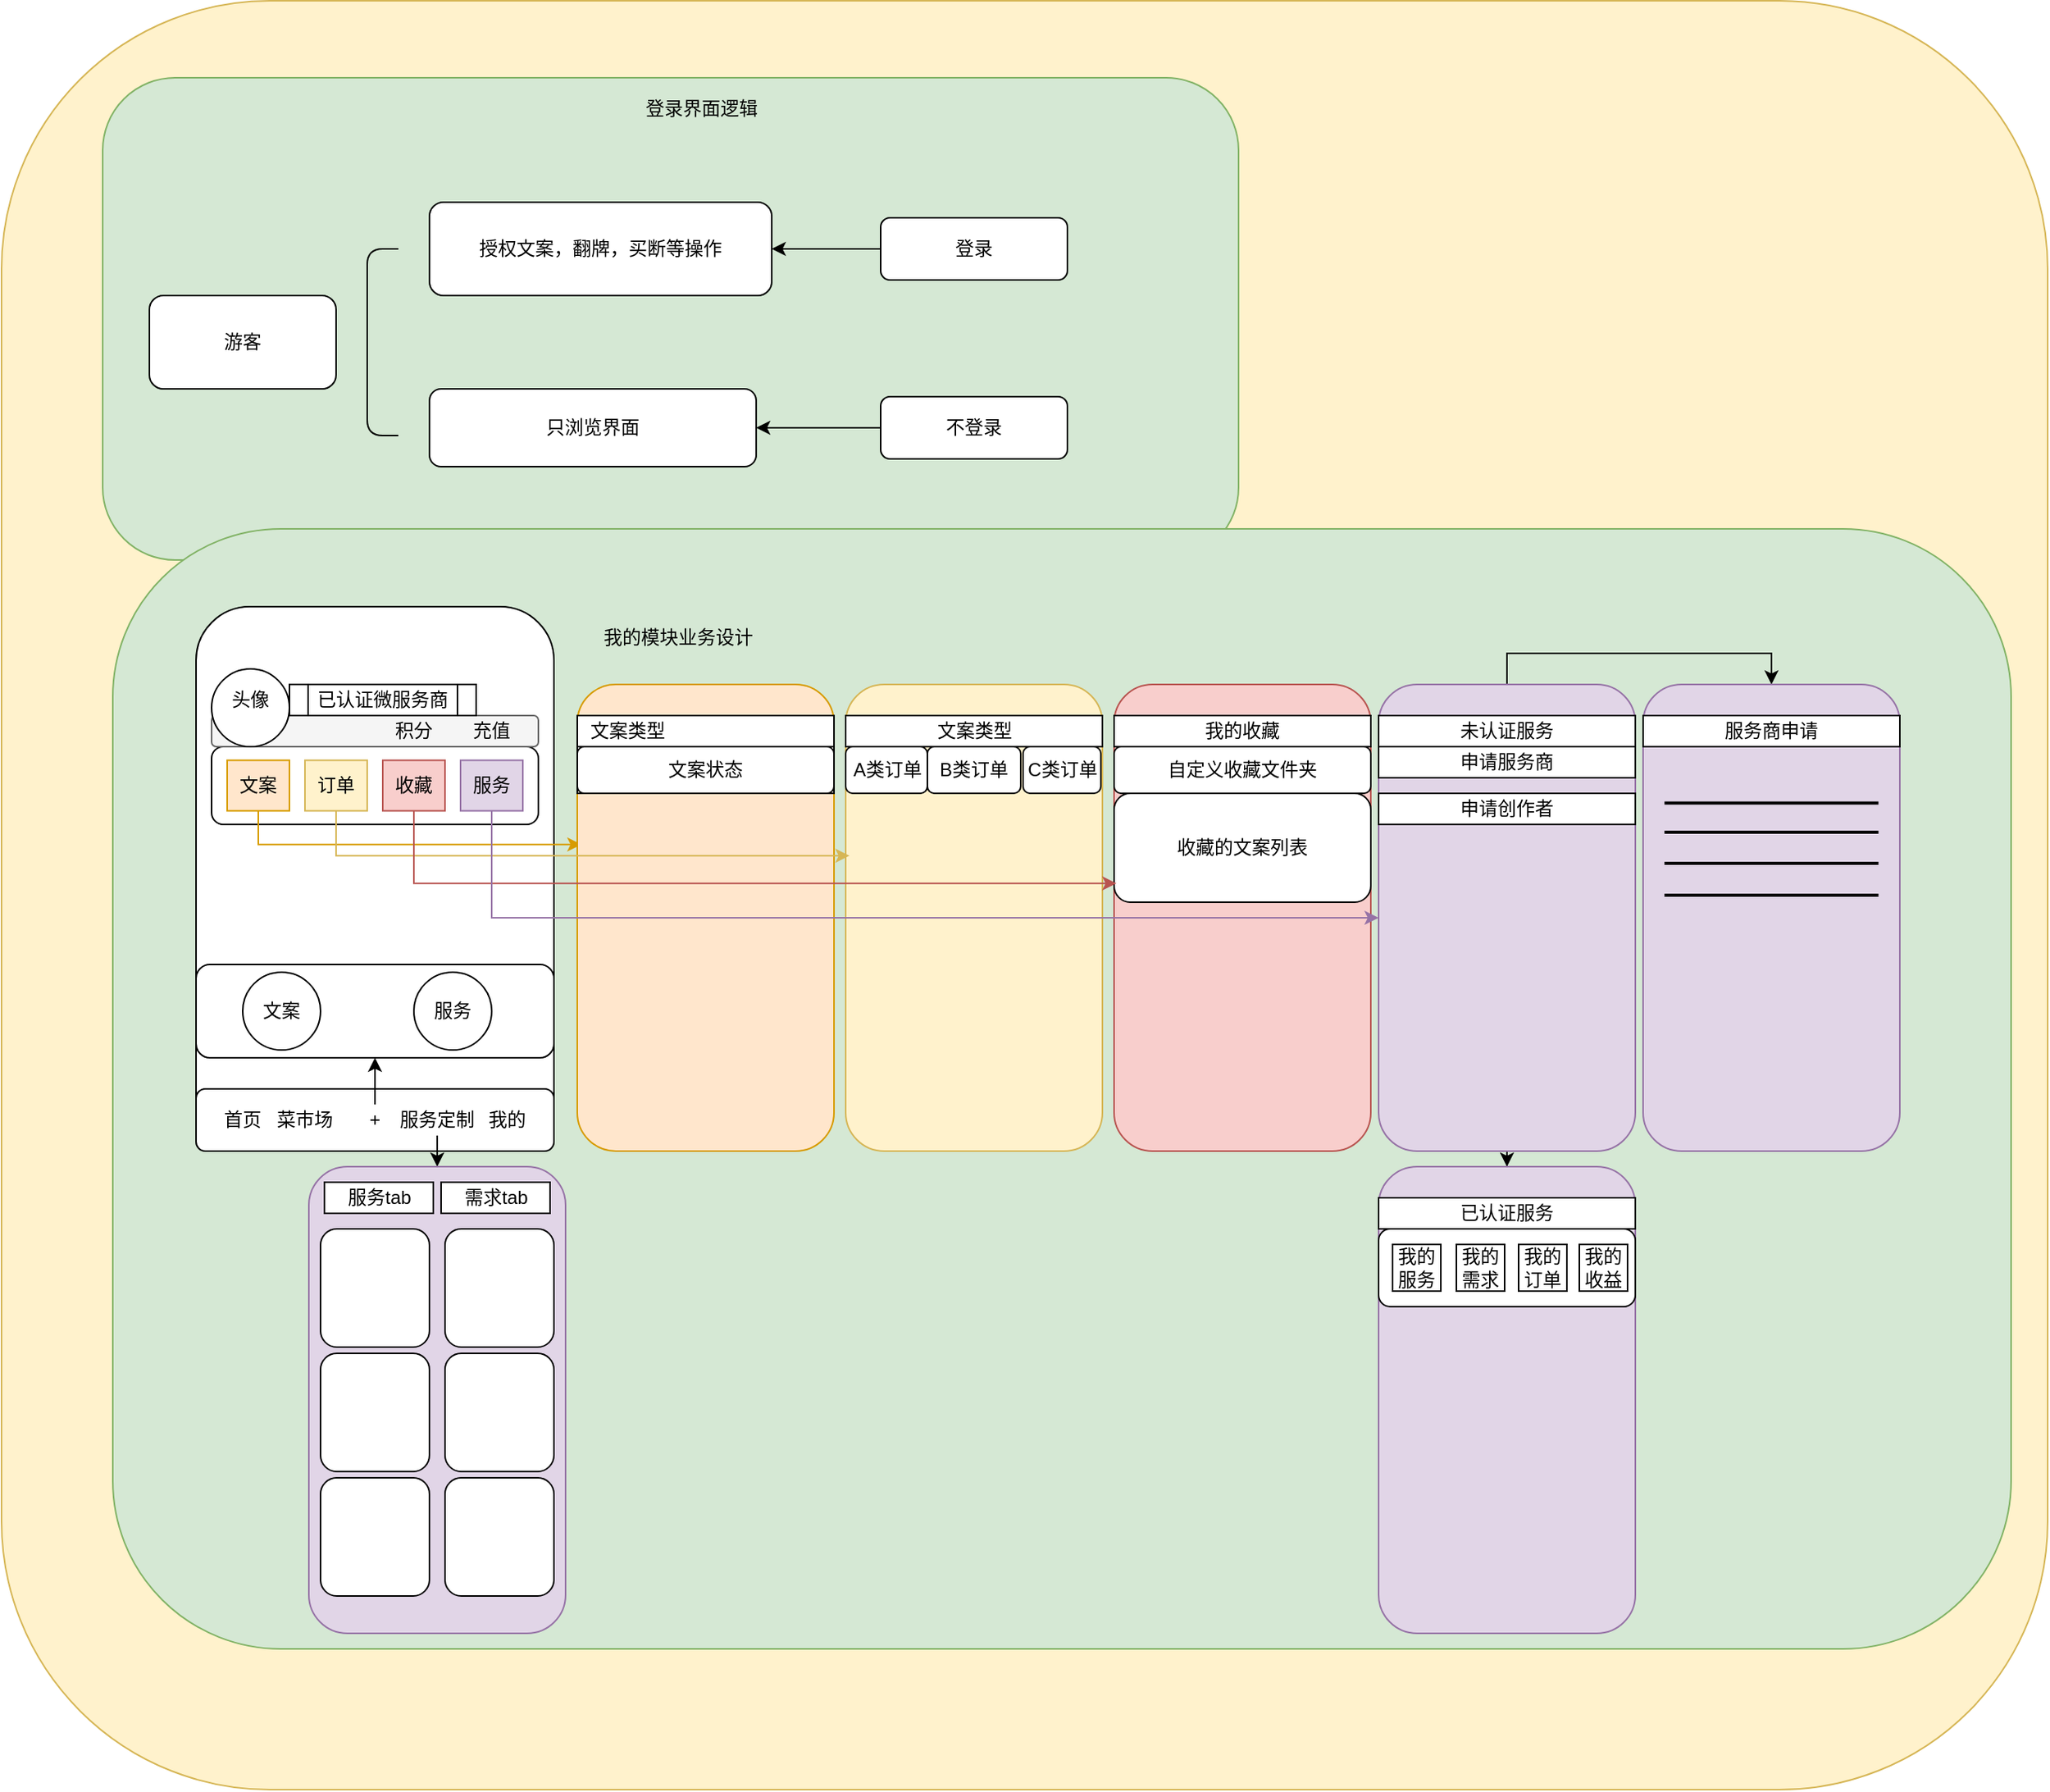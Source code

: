<mxfile version="14.7.6" type="github">
  <diagram id="07fea595-8f29-1299-0266-81d95cde20df" name="Page-1">
    <mxGraphModel dx="618" dy="-477" grid="1" gridSize="10" guides="1" tooltips="1" connect="1" arrows="1" fold="1" page="1" pageScale="1" pageWidth="1169" pageHeight="827" background="none" math="0" shadow="0">
      <root>
        <mxCell id="0" />
        <mxCell id="1" parent="0" />
        <mxCell id="9OYX71JQAfHZlVF2eXPs-110" value="" style="rounded=1;whiteSpace=wrap;html=1;strokeWidth=1;fillColor=#fff2cc;strokeColor=#d6b656;" parent="1" vertex="1">
          <mxGeometry x="155" y="860.5" width="1315" height="1150" as="geometry" />
        </mxCell>
        <mxCell id="9OYX71JQAfHZlVF2eXPs-16" value="" style="rounded=1;whiteSpace=wrap;html=1;fillColor=#d5e8d4;strokeColor=#82b366;" parent="1" vertex="1">
          <mxGeometry x="220" y="910" width="730" height="310" as="geometry" />
        </mxCell>
        <mxCell id="9OYX71JQAfHZlVF2eXPs-3" value="游客" style="rounded=1;whiteSpace=wrap;html=1;" parent="1" vertex="1">
          <mxGeometry x="250" y="1050" width="120" height="60" as="geometry" />
        </mxCell>
        <mxCell id="9OYX71JQAfHZlVF2eXPs-4" value="只浏览界面" style="rounded=1;whiteSpace=wrap;html=1;" parent="1" vertex="1">
          <mxGeometry x="430" y="1110" width="210" height="50" as="geometry" />
        </mxCell>
        <mxCell id="9OYX71JQAfHZlVF2eXPs-5" value="授权文案，翻牌，买断等操作" style="rounded=1;whiteSpace=wrap;html=1;" parent="1" vertex="1">
          <mxGeometry x="430" y="990" width="220" height="60" as="geometry" />
        </mxCell>
        <mxCell id="9OYX71JQAfHZlVF2eXPs-14" style="edgeStyle=orthogonalEdgeStyle;rounded=0;orthogonalLoop=1;jettySize=auto;html=1;" parent="1" source="9OYX71JQAfHZlVF2eXPs-6" target="9OYX71JQAfHZlVF2eXPs-5" edge="1">
          <mxGeometry relative="1" as="geometry" />
        </mxCell>
        <mxCell id="9OYX71JQAfHZlVF2eXPs-6" value="登录" style="rounded=1;whiteSpace=wrap;html=1;" parent="1" vertex="1">
          <mxGeometry x="720" y="1000" width="120" height="40" as="geometry" />
        </mxCell>
        <mxCell id="9OYX71JQAfHZlVF2eXPs-7" value="" style="shape=curlyBracket;whiteSpace=wrap;html=1;rounded=1;size=0;" parent="1" vertex="1">
          <mxGeometry x="390" y="1020" width="20" height="120" as="geometry" />
        </mxCell>
        <mxCell id="9OYX71JQAfHZlVF2eXPs-15" style="edgeStyle=orthogonalEdgeStyle;rounded=0;orthogonalLoop=1;jettySize=auto;html=1;" parent="1" source="9OYX71JQAfHZlVF2eXPs-9" target="9OYX71JQAfHZlVF2eXPs-4" edge="1">
          <mxGeometry relative="1" as="geometry" />
        </mxCell>
        <mxCell id="9OYX71JQAfHZlVF2eXPs-9" value="不登录" style="rounded=1;whiteSpace=wrap;html=1;" parent="1" vertex="1">
          <mxGeometry x="720" y="1115" width="120" height="40" as="geometry" />
        </mxCell>
        <mxCell id="9OYX71JQAfHZlVF2eXPs-17" value="登录界面逻辑" style="text;html=1;strokeColor=none;fillColor=none;align=center;verticalAlign=middle;whiteSpace=wrap;rounded=0;strokeWidth=15;" parent="1" vertex="1">
          <mxGeometry x="530" y="910" width="150" height="40" as="geometry" />
        </mxCell>
        <mxCell id="9OYX71JQAfHZlVF2eXPs-22" value="" style="rounded=1;whiteSpace=wrap;html=1;strokeWidth=1;fillColor=#d5e8d4;strokeColor=#82b366;" parent="1" vertex="1">
          <mxGeometry x="226.5" y="1200" width="1220" height="720" as="geometry" />
        </mxCell>
        <mxCell id="9OYX71JQAfHZlVF2eXPs-23" value="我的模块业务设计" style="text;html=1;strokeColor=none;fillColor=none;align=center;verticalAlign=middle;whiteSpace=wrap;rounded=0;" parent="1" vertex="1">
          <mxGeometry x="535" y="1260" width="110" height="20" as="geometry" />
        </mxCell>
        <mxCell id="9OYX71JQAfHZlVF2eXPs-25" value="" style="rounded=1;whiteSpace=wrap;html=1;strokeWidth=1;" parent="1" vertex="1">
          <mxGeometry x="280" y="1250" width="230" height="350" as="geometry" />
        </mxCell>
        <mxCell id="9OYX71JQAfHZlVF2eXPs-26" value="" style="rounded=1;whiteSpace=wrap;html=1;strokeWidth=1;" parent="1" vertex="1">
          <mxGeometry x="290" y="1340" width="210" height="50" as="geometry" />
        </mxCell>
        <mxCell id="9OYX71JQAfHZlVF2eXPs-63" style="edgeStyle=orthogonalEdgeStyle;rounded=0;orthogonalLoop=1;jettySize=auto;html=1;exitX=0.5;exitY=1;exitDx=0;exitDy=0;entryX=0.016;entryY=0.343;entryDx=0;entryDy=0;entryPerimeter=0;fillColor=#ffe6cc;strokeColor=#d79b00;" parent="1" source="9OYX71JQAfHZlVF2eXPs-27" target="9OYX71JQAfHZlVF2eXPs-47" edge="1">
          <mxGeometry relative="1" as="geometry" />
        </mxCell>
        <mxCell id="9OYX71JQAfHZlVF2eXPs-27" value="" style="rounded=0;whiteSpace=wrap;html=1;strokeWidth=1;fillColor=#ffe6cc;strokeColor=#d79b00;" parent="1" vertex="1">
          <mxGeometry x="300" y="1348.75" width="40" height="32.5" as="geometry" />
        </mxCell>
        <mxCell id="9OYX71JQAfHZlVF2eXPs-28" value="" style="rounded=0;whiteSpace=wrap;html=1;strokeWidth=1;fillColor=#fff2cc;strokeColor=#d6b656;" parent="1" vertex="1">
          <mxGeometry x="350" y="1348.75" width="40" height="32.5" as="geometry" />
        </mxCell>
        <mxCell id="9OYX71JQAfHZlVF2eXPs-29" value="" style="rounded=0;whiteSpace=wrap;html=1;strokeWidth=1;fillColor=#f8cecc;strokeColor=#b85450;" parent="1" vertex="1">
          <mxGeometry x="400" y="1348.75" width="40" height="32.5" as="geometry" />
        </mxCell>
        <mxCell id="9OYX71JQAfHZlVF2eXPs-30" value="服务" style="rounded=0;whiteSpace=wrap;html=1;strokeWidth=1;fillColor=#e1d5e7;strokeColor=#9673a6;" parent="1" vertex="1">
          <mxGeometry x="450" y="1348.75" width="40" height="32.5" as="geometry" />
        </mxCell>
        <mxCell id="9OYX71JQAfHZlVF2eXPs-31" value="文案" style="text;html=1;strokeColor=none;fillColor=none;align=center;verticalAlign=middle;whiteSpace=wrap;rounded=0;" parent="1" vertex="1">
          <mxGeometry x="300" y="1355" width="40" height="20" as="geometry" />
        </mxCell>
        <mxCell id="9OYX71JQAfHZlVF2eXPs-32" value="订单" style="text;html=1;strokeColor=none;fillColor=none;align=center;verticalAlign=middle;whiteSpace=wrap;rounded=0;" parent="1" vertex="1">
          <mxGeometry x="350" y="1355" width="40" height="20" as="geometry" />
        </mxCell>
        <mxCell id="9OYX71JQAfHZlVF2eXPs-33" value="收藏" style="text;html=1;strokeColor=none;fillColor=none;align=center;verticalAlign=middle;whiteSpace=wrap;rounded=0;" parent="1" vertex="1">
          <mxGeometry x="400" y="1355" width="40" height="20" as="geometry" />
        </mxCell>
        <mxCell id="9OYX71JQAfHZlVF2eXPs-35" value="" style="rounded=1;whiteSpace=wrap;html=1;strokeWidth=1;fillColor=#f5f5f5;strokeColor=#666666;fontColor=#333333;" parent="1" vertex="1">
          <mxGeometry x="290" y="1320" width="210" height="20" as="geometry" />
        </mxCell>
        <mxCell id="9OYX71JQAfHZlVF2eXPs-36" value="积分" style="text;html=1;strokeColor=none;fillColor=none;align=center;verticalAlign=middle;whiteSpace=wrap;rounded=0;" parent="1" vertex="1">
          <mxGeometry x="400" y="1320" width="40" height="20" as="geometry" />
        </mxCell>
        <mxCell id="9OYX71JQAfHZlVF2eXPs-37" value="充值" style="text;html=1;strokeColor=none;fillColor=none;align=center;verticalAlign=middle;whiteSpace=wrap;rounded=0;" parent="1" vertex="1">
          <mxGeometry x="450" y="1320" width="40" height="20" as="geometry" />
        </mxCell>
        <mxCell id="9OYX71JQAfHZlVF2eXPs-39" value="" style="ellipse;whiteSpace=wrap;html=1;aspect=fixed;strokeWidth=1;" parent="1" vertex="1">
          <mxGeometry x="290" y="1290" width="50" height="50" as="geometry" />
        </mxCell>
        <mxCell id="9OYX71JQAfHZlVF2eXPs-40" value="头像" style="text;html=1;strokeColor=none;fillColor=none;align=center;verticalAlign=middle;whiteSpace=wrap;rounded=0;" parent="1" vertex="1">
          <mxGeometry x="295" y="1300" width="40" height="20" as="geometry" />
        </mxCell>
        <mxCell id="9OYX71JQAfHZlVF2eXPs-47" value="" style="rounded=1;whiteSpace=wrap;html=1;strokeWidth=1;fillColor=#ffe6cc;strokeColor=#d79b00;" parent="1" vertex="1">
          <mxGeometry x="525" y="1300" width="165" height="300" as="geometry" />
        </mxCell>
        <mxCell id="9OYX71JQAfHZlVF2eXPs-48" value="" style="rounded=0;whiteSpace=wrap;html=1;strokeWidth=1;" parent="1" vertex="1">
          <mxGeometry x="525" y="1320" width="165" height="20" as="geometry" />
        </mxCell>
        <mxCell id="9OYX71JQAfHZlVF2eXPs-49" value="文案类型" style="text;html=1;strokeColor=none;fillColor=none;align=center;verticalAlign=middle;whiteSpace=wrap;rounded=0;" parent="1" vertex="1">
          <mxGeometry x="525" y="1320" width="65" height="20" as="geometry" />
        </mxCell>
        <mxCell id="9OYX71JQAfHZlVF2eXPs-52" value="" style="rounded=0;whiteSpace=wrap;html=1;strokeWidth=1;" parent="1" vertex="1">
          <mxGeometry x="525" y="1340" width="165" height="30" as="geometry" />
        </mxCell>
        <mxCell id="9OYX71JQAfHZlVF2eXPs-53" value="文案状态" style="rounded=1;whiteSpace=wrap;html=1;strokeWidth=1;" parent="1" vertex="1">
          <mxGeometry x="525" y="1340" width="165" height="30" as="geometry" />
        </mxCell>
        <mxCell id="9OYX71JQAfHZlVF2eXPs-56" value="" style="rounded=1;whiteSpace=wrap;html=1;strokeWidth=1;" parent="1" vertex="1">
          <mxGeometry x="280" y="1560" width="230" height="40" as="geometry" />
        </mxCell>
        <mxCell id="9OYX71JQAfHZlVF2eXPs-57" value="首页" style="text;html=1;strokeColor=none;fillColor=none;align=center;verticalAlign=middle;whiteSpace=wrap;rounded=0;" parent="1" vertex="1">
          <mxGeometry x="290" y="1570" width="40" height="20" as="geometry" />
        </mxCell>
        <mxCell id="9OYX71JQAfHZlVF2eXPs-58" value="菜市场" style="text;html=1;strokeColor=none;fillColor=none;align=center;verticalAlign=middle;whiteSpace=wrap;rounded=0;" parent="1" vertex="1">
          <mxGeometry x="330" y="1570" width="40" height="20" as="geometry" />
        </mxCell>
        <mxCell id="9OYX71JQAfHZlVF2eXPs-104" style="edgeStyle=orthogonalEdgeStyle;rounded=0;orthogonalLoop=1;jettySize=auto;html=1;exitX=0.5;exitY=0;exitDx=0;exitDy=0;entryX=0.5;entryY=1;entryDx=0;entryDy=0;" parent="1" source="9OYX71JQAfHZlVF2eXPs-59" target="9OYX71JQAfHZlVF2eXPs-103" edge="1">
          <mxGeometry relative="1" as="geometry" />
        </mxCell>
        <mxCell id="9OYX71JQAfHZlVF2eXPs-59" value="+" style="text;html=1;strokeColor=none;fillColor=none;align=center;verticalAlign=middle;whiteSpace=wrap;rounded=0;" parent="1" vertex="1">
          <mxGeometry x="375" y="1570" width="40" height="20" as="geometry" />
        </mxCell>
        <mxCell id="ud3PTzbKV4NuxXPsoYZO-4" style="edgeStyle=orthogonalEdgeStyle;rounded=0;orthogonalLoop=1;jettySize=auto;html=1;exitX=0.5;exitY=1;exitDx=0;exitDy=0;entryX=0.5;entryY=0;entryDx=0;entryDy=0;" edge="1" parent="1" source="9OYX71JQAfHZlVF2eXPs-60" target="ud3PTzbKV4NuxXPsoYZO-3">
          <mxGeometry relative="1" as="geometry" />
        </mxCell>
        <mxCell id="9OYX71JQAfHZlVF2eXPs-60" value="服务定制" style="text;html=1;strokeColor=none;fillColor=none;align=center;verticalAlign=middle;whiteSpace=wrap;rounded=0;" parent="1" vertex="1">
          <mxGeometry x="410" y="1570" width="50" height="20" as="geometry" />
        </mxCell>
        <mxCell id="9OYX71JQAfHZlVF2eXPs-62" value="我的" style="text;html=1;strokeColor=none;fillColor=none;align=center;verticalAlign=middle;whiteSpace=wrap;rounded=0;" parent="1" vertex="1">
          <mxGeometry x="460" y="1570" width="40" height="20" as="geometry" />
        </mxCell>
        <mxCell id="9OYX71JQAfHZlVF2eXPs-64" value="" style="rounded=1;whiteSpace=wrap;html=1;strokeWidth=1;fillColor=#fff2cc;strokeColor=#d6b656;" parent="1" vertex="1">
          <mxGeometry x="697.5" y="1300" width="165" height="300" as="geometry" />
        </mxCell>
        <mxCell id="9OYX71JQAfHZlVF2eXPs-66" value="文案类型" style="rounded=0;whiteSpace=wrap;html=1;strokeWidth=1;" parent="1" vertex="1">
          <mxGeometry x="697.5" y="1320" width="165" height="20" as="geometry" />
        </mxCell>
        <mxCell id="9OYX71JQAfHZlVF2eXPs-67" value="A类订单" style="rounded=1;whiteSpace=wrap;html=1;strokeWidth=1;" parent="1" vertex="1">
          <mxGeometry x="697.5" y="1340" width="52.5" height="30" as="geometry" />
        </mxCell>
        <mxCell id="9OYX71JQAfHZlVF2eXPs-68" value="B类订单" style="rounded=1;whiteSpace=wrap;html=1;strokeWidth=1;" parent="1" vertex="1">
          <mxGeometry x="750" y="1340" width="60" height="30" as="geometry" />
        </mxCell>
        <mxCell id="9OYX71JQAfHZlVF2eXPs-69" value="C类订单" style="rounded=1;whiteSpace=wrap;html=1;strokeWidth=1;" parent="1" vertex="1">
          <mxGeometry x="811.5" y="1340" width="50" height="30" as="geometry" />
        </mxCell>
        <mxCell id="9OYX71JQAfHZlVF2eXPs-70" style="edgeStyle=orthogonalEdgeStyle;rounded=0;orthogonalLoop=1;jettySize=auto;html=1;exitX=0.5;exitY=1;exitDx=0;exitDy=0;entryX=0.015;entryY=0.367;entryDx=0;entryDy=0;entryPerimeter=0;fillColor=#fff2cc;strokeColor=#d6b656;" parent="1" source="9OYX71JQAfHZlVF2eXPs-28" target="9OYX71JQAfHZlVF2eXPs-64" edge="1">
          <mxGeometry relative="1" as="geometry" />
        </mxCell>
        <mxCell id="9OYX71JQAfHZlVF2eXPs-71" value="" style="rounded=1;whiteSpace=wrap;html=1;strokeWidth=1;fillColor=#f8cecc;strokeColor=#b85450;" parent="1" vertex="1">
          <mxGeometry x="870" y="1300" width="165" height="300" as="geometry" />
        </mxCell>
        <mxCell id="9OYX71JQAfHZlVF2eXPs-72" value="我的收藏" style="rounded=0;whiteSpace=wrap;html=1;strokeWidth=1;" parent="1" vertex="1">
          <mxGeometry x="870" y="1320" width="165" height="20" as="geometry" />
        </mxCell>
        <mxCell id="9OYX71JQAfHZlVF2eXPs-73" value="自定义收藏文件夹" style="rounded=1;whiteSpace=wrap;html=1;strokeWidth=1;" parent="1" vertex="1">
          <mxGeometry x="870" y="1340" width="165" height="30" as="geometry" />
        </mxCell>
        <mxCell id="9OYX71JQAfHZlVF2eXPs-74" value="收藏的文案列表" style="rounded=1;whiteSpace=wrap;html=1;strokeWidth=1;" parent="1" vertex="1">
          <mxGeometry x="870" y="1370" width="165" height="70" as="geometry" />
        </mxCell>
        <mxCell id="9OYX71JQAfHZlVF2eXPs-75" style="edgeStyle=orthogonalEdgeStyle;rounded=0;orthogonalLoop=1;jettySize=auto;html=1;exitX=0.5;exitY=1;exitDx=0;exitDy=0;entryX=0.009;entryY=0.827;entryDx=0;entryDy=0;entryPerimeter=0;fillColor=#f8cecc;strokeColor=#b85450;" parent="1" source="9OYX71JQAfHZlVF2eXPs-29" target="9OYX71JQAfHZlVF2eXPs-74" edge="1">
          <mxGeometry relative="1" as="geometry" />
        </mxCell>
        <mxCell id="9OYX71JQAfHZlVF2eXPs-100" style="edgeStyle=orthogonalEdgeStyle;rounded=0;orthogonalLoop=1;jettySize=auto;html=1;exitX=0.5;exitY=0;exitDx=0;exitDy=0;entryX=0.5;entryY=0;entryDx=0;entryDy=0;" parent="1" source="9OYX71JQAfHZlVF2eXPs-76" target="9OYX71JQAfHZlVF2eXPs-79" edge="1">
          <mxGeometry relative="1" as="geometry" />
        </mxCell>
        <mxCell id="9OYX71JQAfHZlVF2eXPs-101" style="edgeStyle=orthogonalEdgeStyle;rounded=0;orthogonalLoop=1;jettySize=auto;html=1;exitX=0.5;exitY=1;exitDx=0;exitDy=0;" parent="1" source="9OYX71JQAfHZlVF2eXPs-76" target="9OYX71JQAfHZlVF2eXPs-89" edge="1">
          <mxGeometry relative="1" as="geometry" />
        </mxCell>
        <mxCell id="9OYX71JQAfHZlVF2eXPs-76" value="" style="rounded=1;whiteSpace=wrap;html=1;strokeWidth=1;fillColor=#e1d5e7;strokeColor=#9673a6;" parent="1" vertex="1">
          <mxGeometry x="1040" y="1300" width="165" height="300" as="geometry" />
        </mxCell>
        <mxCell id="9OYX71JQAfHZlVF2eXPs-77" value="未认证服务" style="rounded=0;whiteSpace=wrap;html=1;strokeWidth=1;" parent="1" vertex="1">
          <mxGeometry x="1040" y="1320" width="165" height="20" as="geometry" />
        </mxCell>
        <mxCell id="9OYX71JQAfHZlVF2eXPs-78" value="申请服务商" style="rounded=0;whiteSpace=wrap;html=1;strokeWidth=1;" parent="1" vertex="1">
          <mxGeometry x="1040" y="1340" width="165" height="20" as="geometry" />
        </mxCell>
        <mxCell id="9OYX71JQAfHZlVF2eXPs-79" value="" style="rounded=1;whiteSpace=wrap;html=1;strokeWidth=1;fillColor=#e1d5e7;strokeColor=#9673a6;" parent="1" vertex="1">
          <mxGeometry x="1210" y="1300" width="165" height="300" as="geometry" />
        </mxCell>
        <mxCell id="9OYX71JQAfHZlVF2eXPs-80" value="申请创作者" style="rounded=0;whiteSpace=wrap;html=1;strokeWidth=1;" parent="1" vertex="1">
          <mxGeometry x="1040" y="1370" width="165" height="20" as="geometry" />
        </mxCell>
        <mxCell id="9OYX71JQAfHZlVF2eXPs-81" value="服务商申请" style="rounded=0;whiteSpace=wrap;html=1;strokeWidth=1;" parent="1" vertex="1">
          <mxGeometry x="1210" y="1320" width="165" height="20" as="geometry" />
        </mxCell>
        <mxCell id="9OYX71JQAfHZlVF2eXPs-84" value="" style="line;strokeWidth=2;html=1;" parent="1" vertex="1">
          <mxGeometry x="1223.75" y="1371.25" width="137.5" height="10" as="geometry" />
        </mxCell>
        <mxCell id="9OYX71JQAfHZlVF2eXPs-85" value="" style="line;strokeWidth=2;html=1;" parent="1" vertex="1">
          <mxGeometry x="1223.75" y="1390" width="137.5" height="10" as="geometry" />
        </mxCell>
        <mxCell id="9OYX71JQAfHZlVF2eXPs-86" value="" style="line;strokeWidth=2;html=1;" parent="1" vertex="1">
          <mxGeometry x="1223.75" y="1410" width="137.5" height="10" as="geometry" />
        </mxCell>
        <mxCell id="9OYX71JQAfHZlVF2eXPs-87" value="" style="line;strokeWidth=2;html=1;" parent="1" vertex="1">
          <mxGeometry x="1223.75" y="1430.5" width="137.5" height="10" as="geometry" />
        </mxCell>
        <mxCell id="9OYX71JQAfHZlVF2eXPs-89" value="" style="rounded=1;whiteSpace=wrap;html=1;strokeWidth=1;fillColor=#e1d5e7;strokeColor=#9673a6;" parent="1" vertex="1">
          <mxGeometry x="1040" y="1610" width="165" height="300" as="geometry" />
        </mxCell>
        <mxCell id="9OYX71JQAfHZlVF2eXPs-90" value="已认证服务" style="rounded=0;whiteSpace=wrap;html=1;strokeWidth=1;" parent="1" vertex="1">
          <mxGeometry x="1040" y="1630" width="165" height="20" as="geometry" />
        </mxCell>
        <mxCell id="9OYX71JQAfHZlVF2eXPs-92" value="" style="rounded=1;whiteSpace=wrap;html=1;strokeWidth=1;" parent="1" vertex="1">
          <mxGeometry x="1040" y="1650" width="165" height="50" as="geometry" />
        </mxCell>
        <mxCell id="9OYX71JQAfHZlVF2eXPs-93" value="我的服务" style="rounded=0;whiteSpace=wrap;html=1;strokeWidth=1;" parent="1" vertex="1">
          <mxGeometry x="1049" y="1660" width="31" height="30" as="geometry" />
        </mxCell>
        <mxCell id="9OYX71JQAfHZlVF2eXPs-94" value="我的订单" style="rounded=0;whiteSpace=wrap;html=1;strokeWidth=1;" parent="1" vertex="1">
          <mxGeometry x="1130" y="1660" width="31" height="30" as="geometry" />
        </mxCell>
        <mxCell id="9OYX71JQAfHZlVF2eXPs-95" value="我的收益" style="rounded=0;whiteSpace=wrap;html=1;strokeWidth=1;" parent="1" vertex="1">
          <mxGeometry x="1169" y="1660" width="31" height="30" as="geometry" />
        </mxCell>
        <mxCell id="9OYX71JQAfHZlVF2eXPs-98" value="我的需求" style="rounded=0;whiteSpace=wrap;html=1;strokeWidth=1;" parent="1" vertex="1">
          <mxGeometry x="1090" y="1660" width="31" height="30" as="geometry" />
        </mxCell>
        <mxCell id="9OYX71JQAfHZlVF2eXPs-99" style="edgeStyle=orthogonalEdgeStyle;rounded=0;orthogonalLoop=1;jettySize=auto;html=1;exitX=0.5;exitY=1;exitDx=0;exitDy=0;fillColor=#e1d5e7;strokeColor=#9673a6;" parent="1" source="9OYX71JQAfHZlVF2eXPs-30" target="9OYX71JQAfHZlVF2eXPs-76" edge="1">
          <mxGeometry relative="1" as="geometry" />
        </mxCell>
        <mxCell id="9OYX71JQAfHZlVF2eXPs-103" value="" style="rounded=1;whiteSpace=wrap;html=1;strokeWidth=1;" parent="1" vertex="1">
          <mxGeometry x="280" y="1480" width="230" height="60" as="geometry" />
        </mxCell>
        <mxCell id="9OYX71JQAfHZlVF2eXPs-106" value="文案" style="ellipse;whiteSpace=wrap;html=1;aspect=fixed;strokeWidth=1;" parent="1" vertex="1">
          <mxGeometry x="310" y="1485" width="50" height="50" as="geometry" />
        </mxCell>
        <mxCell id="9OYX71JQAfHZlVF2eXPs-107" value="服务" style="ellipse;whiteSpace=wrap;html=1;aspect=fixed;strokeWidth=1;" parent="1" vertex="1">
          <mxGeometry x="420" y="1485" width="50" height="50" as="geometry" />
        </mxCell>
        <mxCell id="9OYX71JQAfHZlVF2eXPs-109" value="已认证微服务商" style="shape=process;whiteSpace=wrap;html=1;backgroundOutline=1;strokeWidth=1;" parent="1" vertex="1">
          <mxGeometry x="340" y="1300" width="120" height="20" as="geometry" />
        </mxCell>
        <mxCell id="ud3PTzbKV4NuxXPsoYZO-3" value="" style="rounded=1;whiteSpace=wrap;html=1;strokeWidth=1;fillColor=#e1d5e7;strokeColor=#9673a6;" vertex="1" parent="1">
          <mxGeometry x="352.5" y="1610" width="165" height="300" as="geometry" />
        </mxCell>
        <mxCell id="ud3PTzbKV4NuxXPsoYZO-5" value="服务tab" style="rounded=0;whiteSpace=wrap;html=1;" vertex="1" parent="1">
          <mxGeometry x="362.5" y="1620" width="70" height="20" as="geometry" />
        </mxCell>
        <mxCell id="ud3PTzbKV4NuxXPsoYZO-6" value="需求tab" style="rounded=0;whiteSpace=wrap;html=1;" vertex="1" parent="1">
          <mxGeometry x="437.5" y="1620" width="70" height="20" as="geometry" />
        </mxCell>
        <mxCell id="ud3PTzbKV4NuxXPsoYZO-40" value="" style="rounded=1;whiteSpace=wrap;html=1;" vertex="1" parent="1">
          <mxGeometry x="360" y="1730" width="70" height="76" as="geometry" />
        </mxCell>
        <mxCell id="ud3PTzbKV4NuxXPsoYZO-41" value="" style="rounded=1;whiteSpace=wrap;html=1;" vertex="1" parent="1">
          <mxGeometry x="440" y="1730" width="70" height="76" as="geometry" />
        </mxCell>
        <mxCell id="ud3PTzbKV4NuxXPsoYZO-42" value="" style="rounded=1;whiteSpace=wrap;html=1;" vertex="1" parent="1">
          <mxGeometry x="360" y="1650" width="70" height="76" as="geometry" />
        </mxCell>
        <mxCell id="ud3PTzbKV4NuxXPsoYZO-43" value="" style="rounded=1;whiteSpace=wrap;html=1;" vertex="1" parent="1">
          <mxGeometry x="440" y="1650" width="70" height="76" as="geometry" />
        </mxCell>
        <mxCell id="ud3PTzbKV4NuxXPsoYZO-50" value="" style="rounded=1;whiteSpace=wrap;html=1;" vertex="1" parent="1">
          <mxGeometry x="360" y="1810" width="70" height="76" as="geometry" />
        </mxCell>
        <mxCell id="ud3PTzbKV4NuxXPsoYZO-51" value="" style="rounded=1;whiteSpace=wrap;html=1;" vertex="1" parent="1">
          <mxGeometry x="440" y="1810" width="70" height="76" as="geometry" />
        </mxCell>
      </root>
    </mxGraphModel>
  </diagram>
</mxfile>
